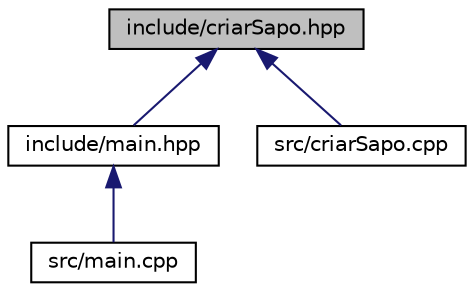 digraph "include/criarSapo.hpp"
{
  edge [fontname="Helvetica",fontsize="10",labelfontname="Helvetica",labelfontsize="10"];
  node [fontname="Helvetica",fontsize="10",shape=record];
  Node5 [label="include/criarSapo.hpp",height=0.2,width=0.4,color="black", fillcolor="grey75", style="filled", fontcolor="black"];
  Node5 -> Node6 [dir="back",color="midnightblue",fontsize="10",style="solid"];
  Node6 [label="include/main.hpp",height=0.2,width=0.4,color="black", fillcolor="white", style="filled",URL="$main_8hpp.html",tooltip="Cabeçalho da função main. "];
  Node6 -> Node7 [dir="back",color="midnightblue",fontsize="10",style="solid"];
  Node7 [label="src/main.cpp",height=0.2,width=0.4,color="black", fillcolor="white", style="filled",URL="$main_8cpp.html",tooltip="Programa principal que faz a corrida de sapos. "];
  Node5 -> Node8 [dir="back",color="midnightblue",fontsize="10",style="solid"];
  Node8 [label="src/criarSapo.cpp",height=0.2,width=0.4,color="black", fillcolor="white", style="filled",URL="$criarSapo_8cpp.html",tooltip="Implementação da função que cria um sapo para a corrida. "];
}
